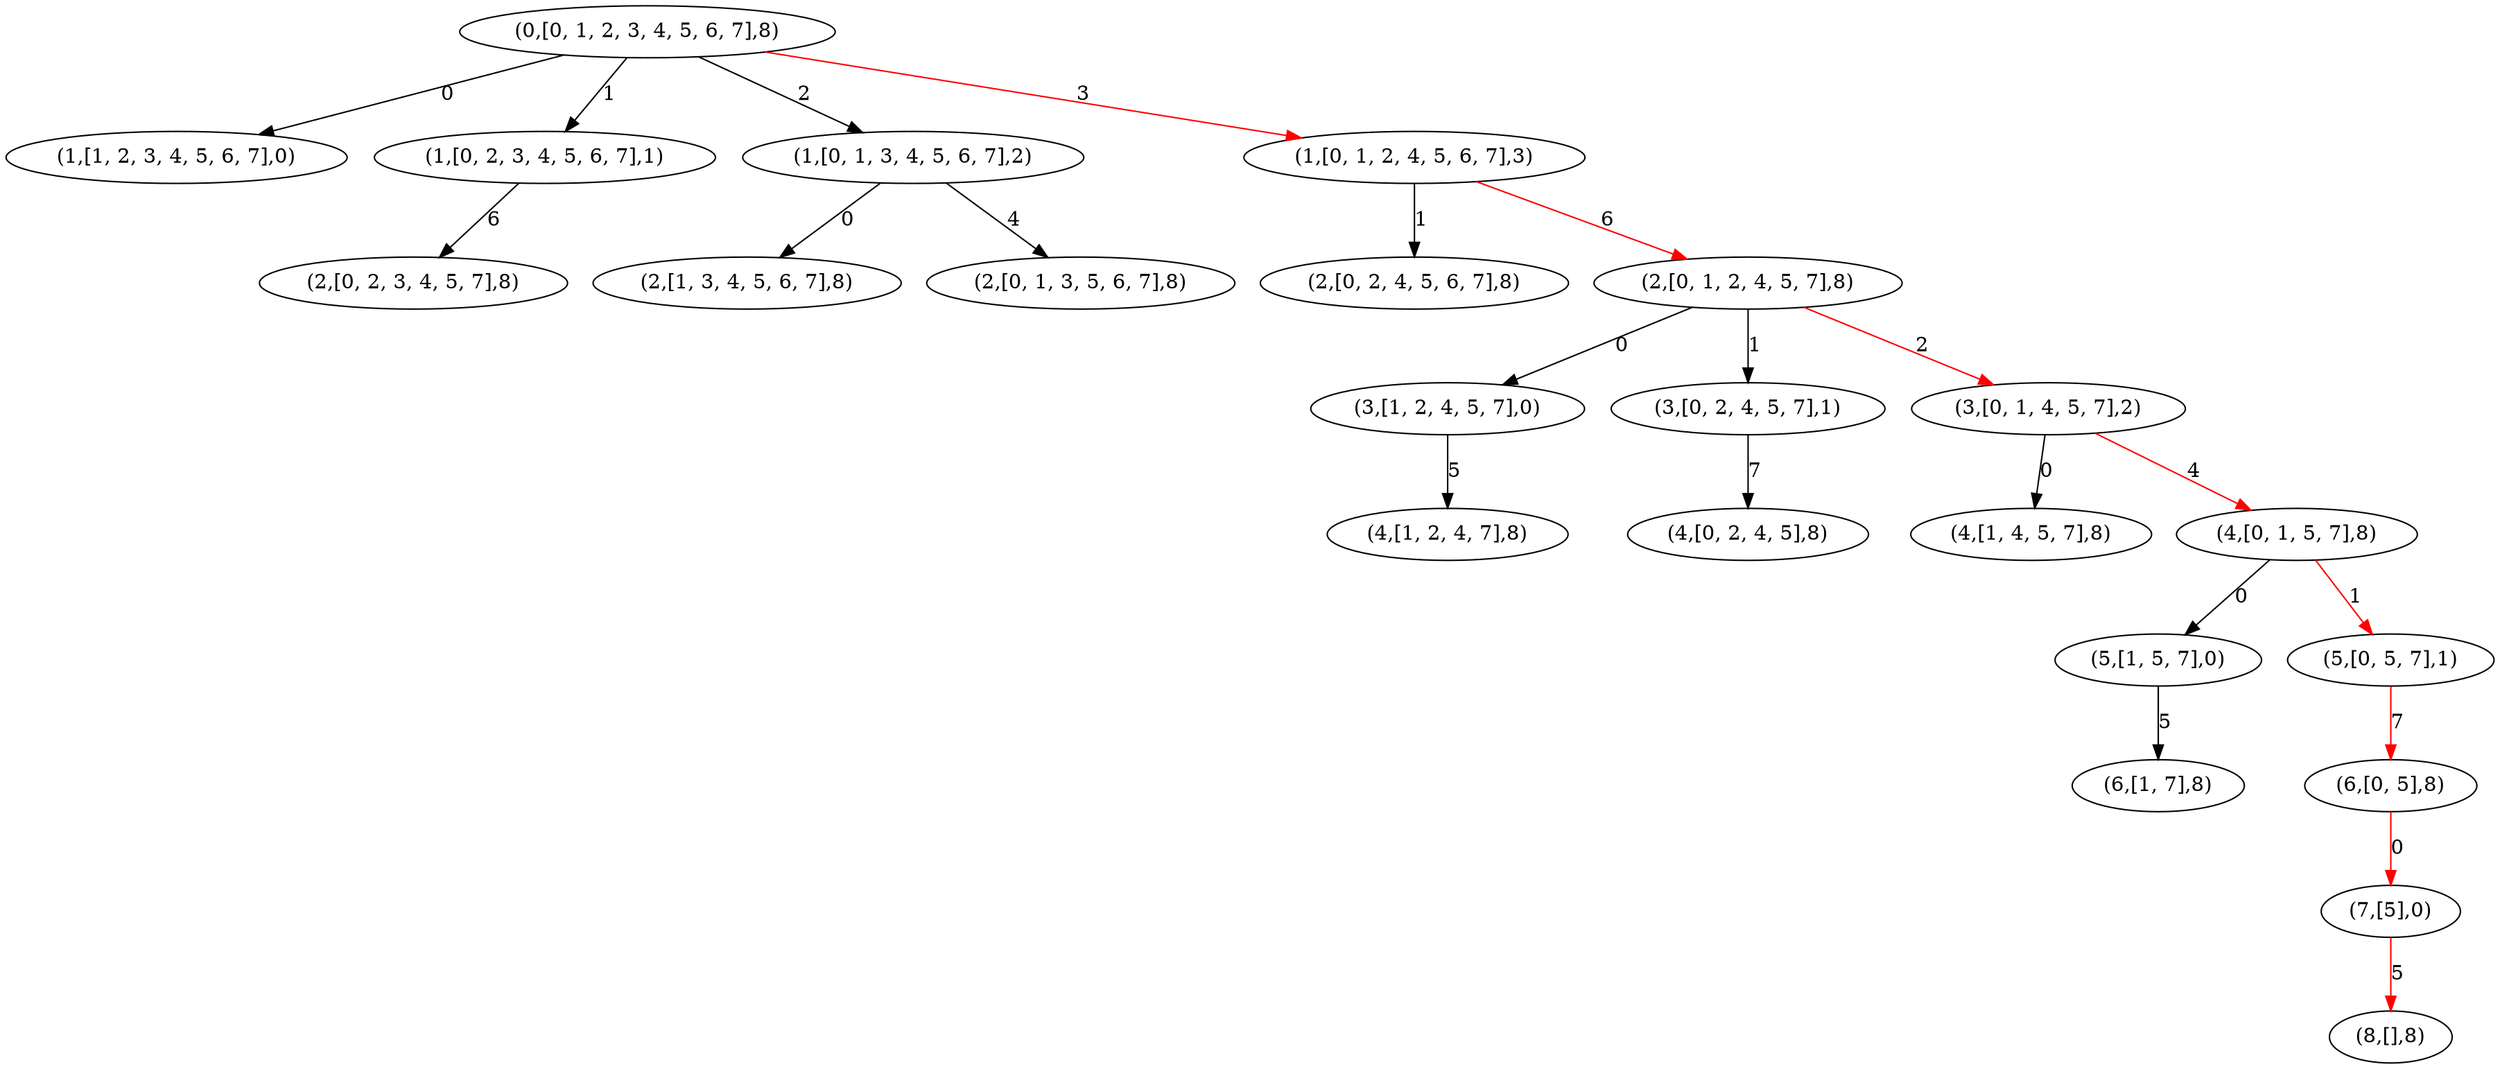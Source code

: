 strict digraph G {
  1 [ color="black" label="(4,[0, 2, 4, 5],8)" ];
  2 [ color="black" label="(7,[5],0)" ];
  3 [ color="black" label="(1,[1, 2, 3, 4, 5, 6, 7],0)" ];
  4 [ color="black" label="(6,[1, 7],8)" ];
  5 [ color="black" label="(1,[0, 2, 3, 4, 5, 6, 7],1)" ];
  6 [ color="black" label="(1,[0, 1, 3, 4, 5, 6, 7],2)" ];
  7 [ color="black" label="(6,[0, 5],8)" ];
  8 [ color="black" label="(1,[0, 1, 2, 4, 5, 6, 7],3)" ];
  9 [ color="black" label="(0,[0, 1, 2, 3, 4, 5, 6, 7],8)" ];
  10 [ color="black" label="(2,[1, 3, 4, 5, 6, 7],8)" ];
  11 [ color="black" label="(3,[1, 2, 4, 5, 7],0)" ];
  12 [ color="black" label="(8,[],8)" ];
  13 [ color="black" label="(2,[0, 2, 4, 5, 6, 7],8)" ];
  14 [ color="black" label="(3,[0, 2, 4, 5, 7],1)" ];
  15 [ color="black" label="(2,[0, 1, 3, 5, 6, 7],8)" ];
  16 [ color="black" label="(3,[0, 1, 4, 5, 7],2)" ];
  17 [ color="black" label="(2,[0, 2, 3, 4, 5, 7],8)" ];
  18 [ color="black" label="(2,[0, 1, 2, 4, 5, 7],8)" ];
  19 [ color="black" label="(5,[1, 5, 7],0)" ];
  20 [ color="black" label="(5,[0, 5, 7],1)" ];
  21 [ color="black" label="(4,[1, 4, 5, 7],8)" ];
  22 [ color="black" label="(4,[1, 2, 4, 7],8)" ];
  23 [ color="black" label="(4,[0, 1, 5, 7],8)" ];
  14 -> 1 [ label="7" ];
  7 -> 2 [ color="red" label="0" ];
  9 -> 3 [ label="0" ];
  19 -> 4 [ label="5" ];
  9 -> 5 [ label="1" ];
  9 -> 6 [ label="2" ];
  20 -> 7 [ color="red" label="7" ];
  9 -> 8 [ color="red" label="3" ];
  6 -> 10 [ label="0" ];
  18 -> 11 [ label="0" ];
  2 -> 12 [ color="red" label="5" ];
  8 -> 13 [ label="1" ];
  18 -> 14 [ label="1" ];
  6 -> 15 [ label="4" ];
  18 -> 16 [ color="red" label="2" ];
  5 -> 17 [ label="6" ];
  8 -> 18 [ color="red" label="6" ];
  23 -> 19 [ label="0" ];
  23 -> 20 [ color="red" label="1" ];
  16 -> 21 [ label="0" ];
  11 -> 22 [ label="5" ];
  16 -> 23 [ color="red" label="4" ];
}
